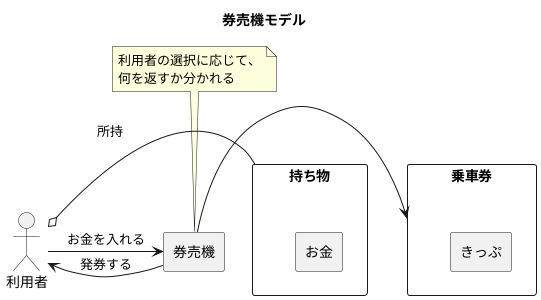 @startuml

title "券売機モデル"


actor "利用者" as user

agent "券売機" as kenbaiki

rectangle "持ち物" {
    ' agent "ICカード" as ic
    agent "お金" as money
}

user o-left- 持ち物 : 所持

rectangle "乗車券" {

    agent "きっぷ" as kippu

'    agent "定期券" as teiki

}

' rectangle "ICカード" {
'     agent "交通系電子マネー" as denshi
' }

' user --> kenbaiki : ICカードとお金を入れる
user -right---> kenbaiki : お金を入れる
kenbaiki -left-> user : 発券する
kenbaiki -left-> 乗車券
' kenbaiki --> denshi

note top of kenbaiki
利用者の選択に応じて、
何を返すか分かれる
end note

' きっぷ --> user : 返す
' ICカード -right-> ic : チャージして返す


@enduml
